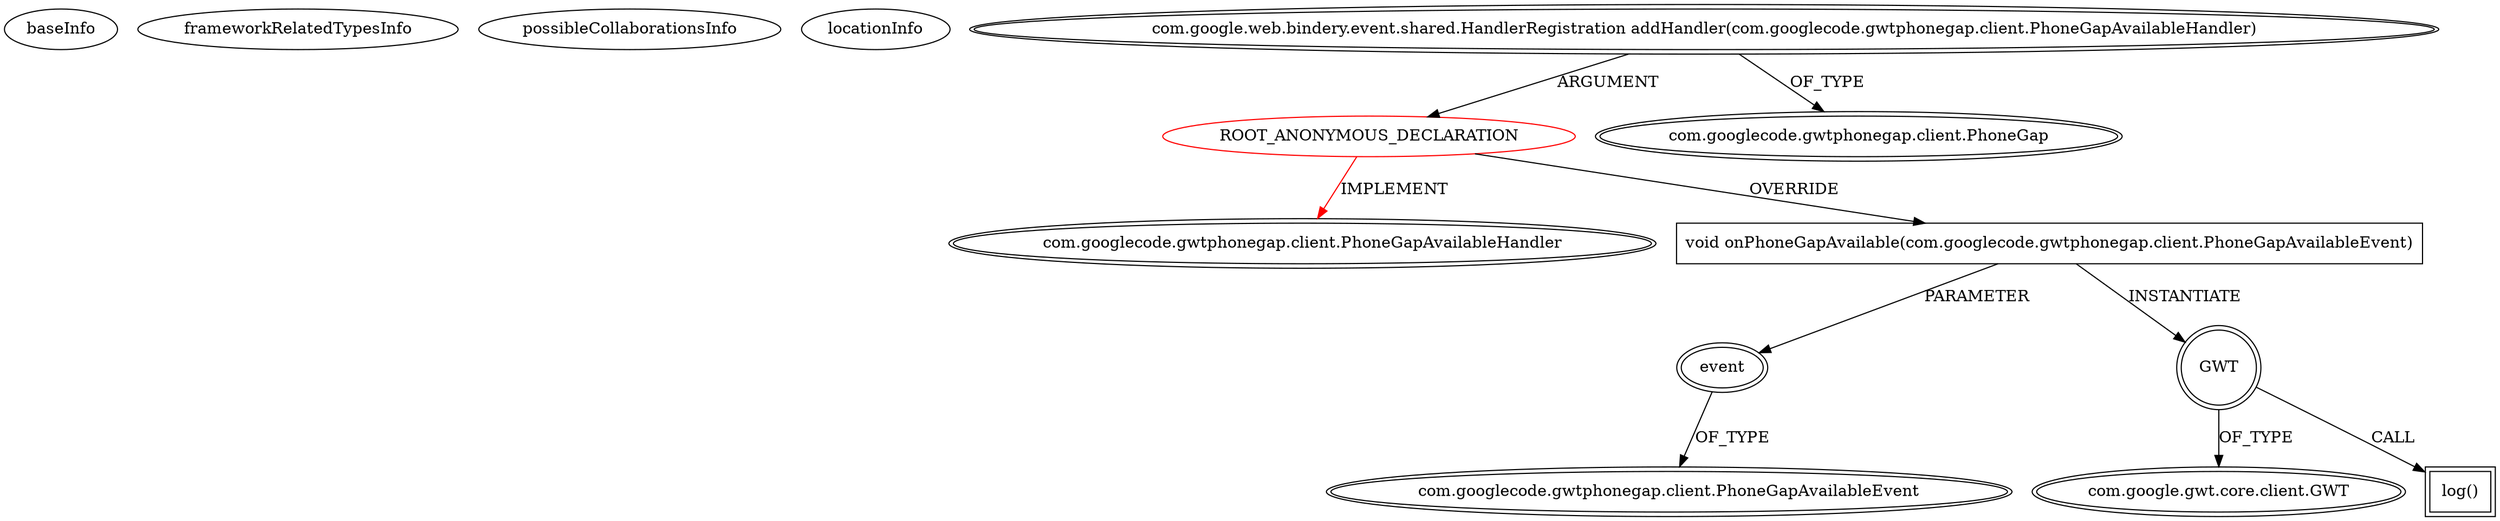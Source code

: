 digraph {
baseInfo[graphId=4354,category="extension_graph",isAnonymous=true,possibleRelation=false]
frameworkRelatedTypesInfo[0="com.googlecode.gwtphonegap.client.PhoneGapAvailableHandler"]
possibleCollaborationsInfo[]
locationInfo[projectName="rjdkolb-jozijug_phonegapdemo",filePath="/rjdkolb-jozijug_phonegapdemo/jozijug_phonegapdemo-master/src/main/java/org/openrap/jozijug/mgwtphonegap/client/ClientFactoryImpl.java",contextSignature="void ClientFactoryImpl()",graphId="4354"]
0[label="ROOT_ANONYMOUS_DECLARATION",vertexType="ROOT_ANONYMOUS_DECLARATION",isFrameworkType=false,color=red]
1[label="com.googlecode.gwtphonegap.client.PhoneGapAvailableHandler",vertexType="FRAMEWORK_INTERFACE_TYPE",isFrameworkType=true,peripheries=2]
2[label="com.google.web.bindery.event.shared.HandlerRegistration addHandler(com.googlecode.gwtphonegap.client.PhoneGapAvailableHandler)",vertexType="OUTSIDE_CALL",isFrameworkType=true,peripheries=2]
3[label="com.googlecode.gwtphonegap.client.PhoneGap",vertexType="FRAMEWORK_INTERFACE_TYPE",isFrameworkType=true,peripheries=2]
4[label="void onPhoneGapAvailable(com.googlecode.gwtphonegap.client.PhoneGapAvailableEvent)",vertexType="OVERRIDING_METHOD_DECLARATION",isFrameworkType=false,shape=box]
5[label="event",vertexType="PARAMETER_DECLARATION",isFrameworkType=true,peripheries=2]
6[label="com.googlecode.gwtphonegap.client.PhoneGapAvailableEvent",vertexType="FRAMEWORK_CLASS_TYPE",isFrameworkType=true,peripheries=2]
7[label="GWT",vertexType="VARIABLE_EXPRESION",isFrameworkType=true,peripheries=2,shape=circle]
9[label="com.google.gwt.core.client.GWT",vertexType="FRAMEWORK_CLASS_TYPE",isFrameworkType=true,peripheries=2]
8[label="log()",vertexType="INSIDE_CALL",isFrameworkType=true,peripheries=2,shape=box]
0->1[label="IMPLEMENT",color=red]
2->0[label="ARGUMENT"]
2->3[label="OF_TYPE"]
0->4[label="OVERRIDE"]
5->6[label="OF_TYPE"]
4->5[label="PARAMETER"]
4->7[label="INSTANTIATE"]
7->9[label="OF_TYPE"]
7->8[label="CALL"]
}
